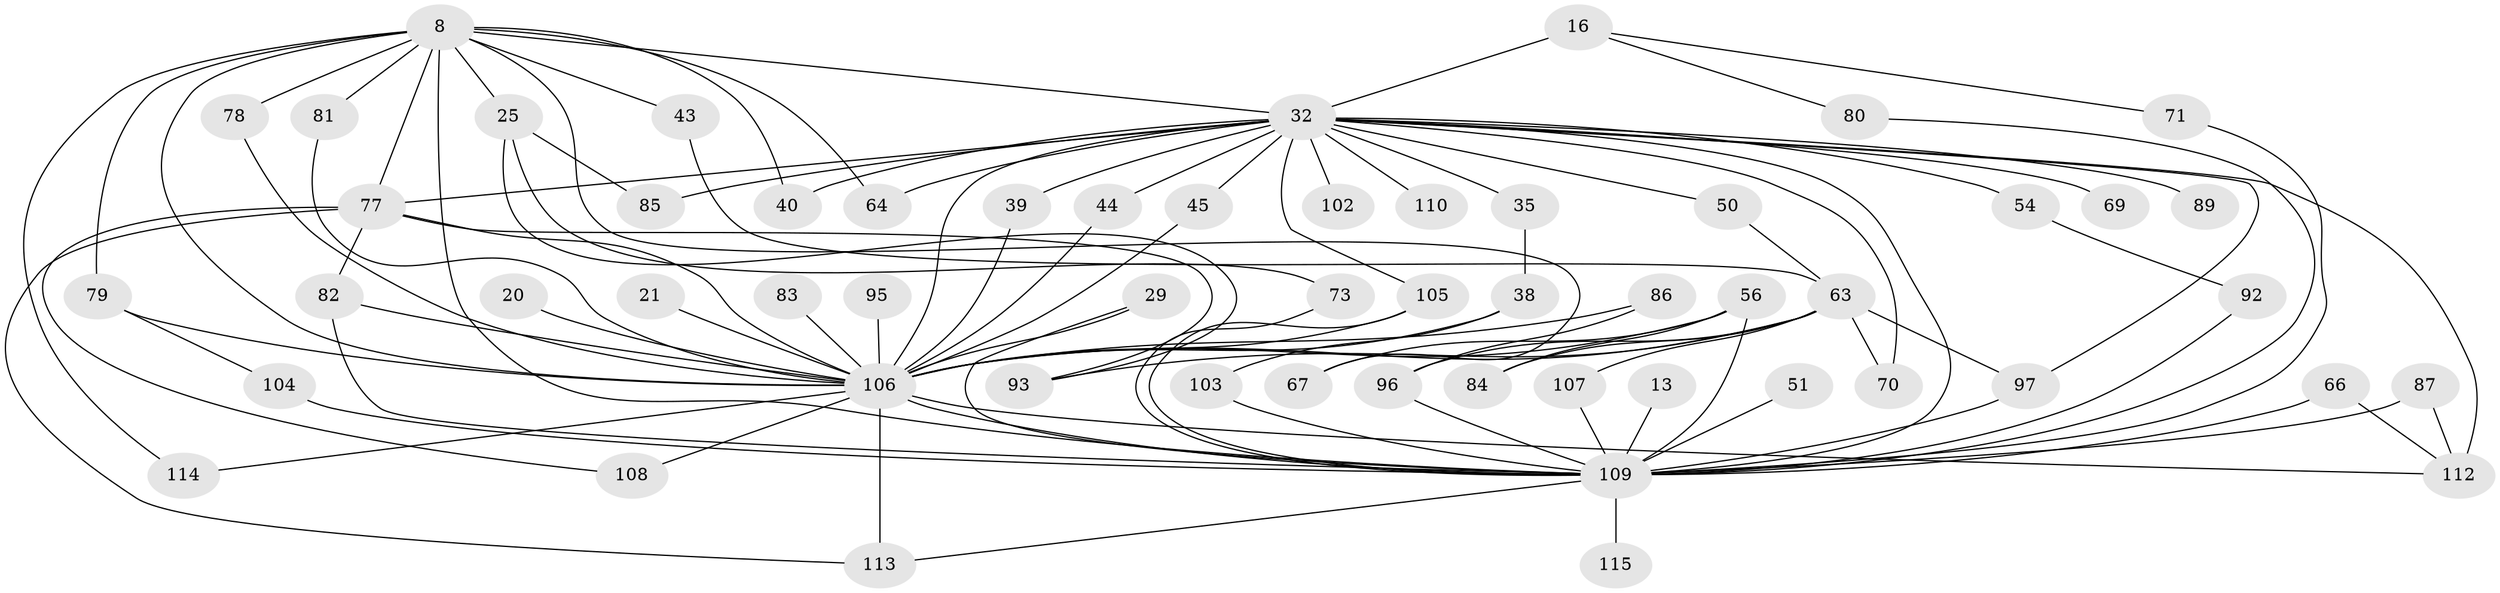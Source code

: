 // original degree distribution, {27: 0.008695652173913044, 22: 0.017391304347826087, 19: 0.017391304347826087, 16: 0.017391304347826087, 15: 0.008695652173913044, 20: 0.008695652173913044, 30: 0.008695652173913044, 9: 0.008695652173913044, 6: 0.034782608695652174, 2: 0.5826086956521739, 7: 0.017391304347826087, 4: 0.09565217391304348, 3: 0.12173913043478261, 12: 0.008695652173913044, 5: 0.043478260869565216}
// Generated by graph-tools (version 1.1) at 2025/44/03/09/25 04:44:12]
// undirected, 57 vertices, 102 edges
graph export_dot {
graph [start="1"]
  node [color=gray90,style=filled];
  8 [super="+5"];
  13;
  16;
  20;
  21;
  25;
  29;
  32 [super="+10+9"];
  35;
  38 [super="+14+22"];
  39;
  40;
  43;
  44;
  45;
  50;
  51;
  54 [super="+34"];
  56 [super="+36"];
  63 [super="+59+24"];
  64;
  66;
  67;
  69;
  70;
  71;
  73;
  77 [super="+42+37"];
  78;
  79 [super="+49"];
  80;
  81;
  82 [super="+28"];
  83;
  84;
  85;
  86;
  87;
  89;
  92;
  93 [super="+76"];
  95;
  96 [super="+30"];
  97 [super="+46"];
  102;
  103;
  104 [super="+26"];
  105 [super="+48+68"];
  106 [super="+88+74+100+72+91+4"];
  107;
  108;
  109 [super="+99+101+12+7"];
  110;
  112 [super="+60+111"];
  113 [super="+55+75"];
  114;
  115;
  8 -- 25 [weight=2];
  8 -- 40;
  8 -- 78;
  8 -- 79;
  8 -- 81;
  8 -- 114;
  8 -- 64;
  8 -- 67;
  8 -- 43;
  8 -- 32 [weight=6];
  8 -- 77 [weight=2];
  8 -- 106 [weight=6];
  8 -- 109 [weight=6];
  13 -- 109 [weight=2];
  16 -- 71;
  16 -- 80;
  16 -- 32 [weight=2];
  20 -- 106 [weight=3];
  21 -- 106 [weight=3];
  25 -- 73;
  25 -- 85;
  25 -- 93;
  29 -- 109;
  29 -- 106;
  32 -- 69 [weight=2];
  32 -- 102;
  32 -- 39;
  32 -- 40;
  32 -- 44;
  32 -- 45;
  32 -- 110;
  32 -- 50;
  32 -- 54 [weight=3];
  32 -- 64;
  32 -- 70;
  32 -- 85;
  32 -- 89 [weight=2];
  32 -- 97;
  32 -- 35;
  32 -- 105;
  32 -- 112 [weight=3];
  32 -- 77 [weight=3];
  32 -- 106 [weight=16];
  32 -- 109 [weight=14];
  35 -- 38;
  38 -- 103;
  38 -- 106 [weight=5];
  39 -- 106;
  43 -- 63;
  44 -- 106;
  45 -- 106;
  50 -- 63;
  51 -- 109 [weight=2];
  54 -- 92;
  56 -- 67;
  56 -- 84;
  56 -- 109 [weight=2];
  56 -- 106;
  63 -- 97;
  63 -- 96 [weight=2];
  63 -- 70;
  63 -- 107;
  63 -- 84;
  63 -- 93;
  63 -- 106 [weight=4];
  66 -- 112;
  66 -- 109;
  71 -- 109;
  73 -- 109;
  77 -- 113;
  77 -- 82;
  77 -- 93;
  77 -- 108;
  77 -- 106;
  78 -- 106;
  79 -- 104;
  79 -- 106;
  80 -- 109;
  81 -- 106;
  82 -- 106;
  82 -- 109;
  83 -- 106;
  86 -- 96;
  86 -- 106;
  87 -- 112;
  87 -- 109;
  92 -- 109;
  95 -- 106 [weight=2];
  96 -- 109;
  97 -- 109 [weight=3];
  103 -- 109;
  104 -- 109 [weight=3];
  105 -- 106 [weight=5];
  105 -- 109;
  106 -- 112;
  106 -- 108;
  106 -- 109 [weight=10];
  106 -- 113 [weight=2];
  106 -- 114;
  107 -- 109;
  109 -- 113 [weight=2];
  109 -- 115 [weight=2];
}
